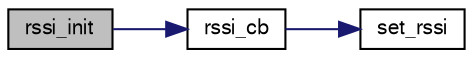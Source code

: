 digraph "rssi_init"
{
  edge [fontname="FreeSans",fontsize="10",labelfontname="FreeSans",labelfontsize="10"];
  node [fontname="FreeSans",fontsize="10",shape=record];
  rankdir="LR";
  Node1 [label="rssi_init",height=0.2,width=0.4,color="black", fillcolor="grey75", style="filled", fontcolor="black"];
  Node1 -> Node2 [color="midnightblue",fontsize="10",style="solid",fontname="FreeSans"];
  Node2 [label="rssi_cb",height=0.2,width=0.4,color="black", fillcolor="white", style="filled",URL="$rssi_8c.html#a159b4a2fba436e4c1b520646ebc5527d"];
  Node2 -> Node3 [color="midnightblue",fontsize="10",style="solid",fontname="FreeSans"];
  Node3 [label="set_rssi",height=0.2,width=0.4,color="black", fillcolor="white", style="filled",URL="$rssi_8c.html#a3e69fe3a15e8256b20fed5fb23baf3ab"];
}
